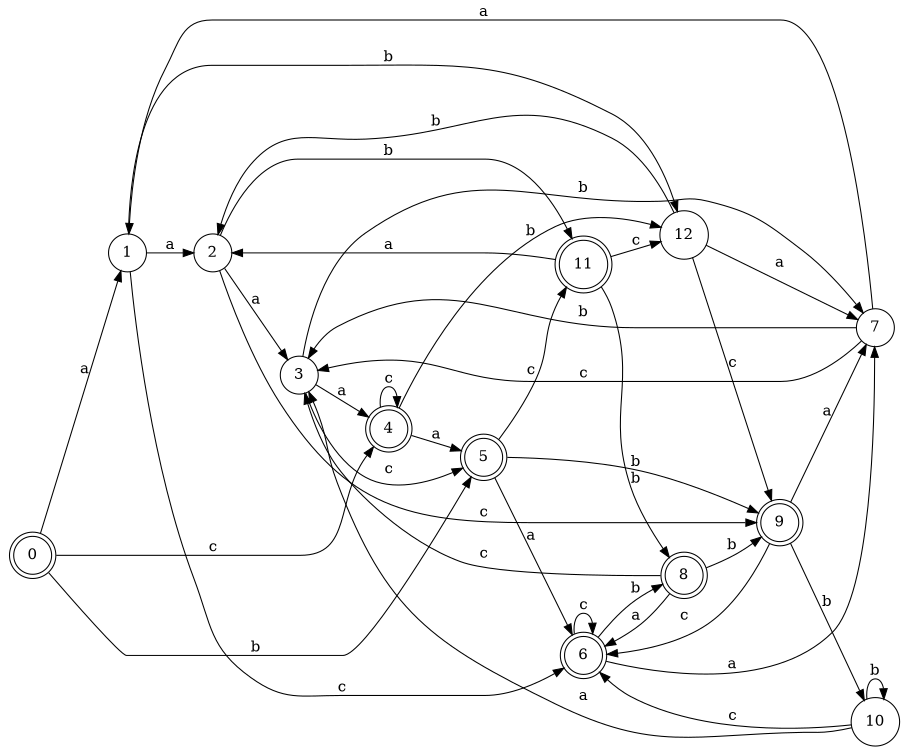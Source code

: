 digraph n11_6 {
__start0 [label="" shape="none"];

rankdir=LR;
size="8,5";

s0 [style="rounded,filled", color="black", fillcolor="white" shape="doublecircle", label="0"];
s1 [style="filled", color="black", fillcolor="white" shape="circle", label="1"];
s2 [style="filled", color="black", fillcolor="white" shape="circle", label="2"];
s3 [style="filled", color="black", fillcolor="white" shape="circle", label="3"];
s4 [style="rounded,filled", color="black", fillcolor="white" shape="doublecircle", label="4"];
s5 [style="rounded,filled", color="black", fillcolor="white" shape="doublecircle", label="5"];
s6 [style="rounded,filled", color="black", fillcolor="white" shape="doublecircle", label="6"];
s7 [style="filled", color="black", fillcolor="white" shape="circle", label="7"];
s8 [style="rounded,filled", color="black", fillcolor="white" shape="doublecircle", label="8"];
s9 [style="rounded,filled", color="black", fillcolor="white" shape="doublecircle", label="9"];
s10 [style="filled", color="black", fillcolor="white" shape="circle", label="10"];
s11 [style="rounded,filled", color="black", fillcolor="white" shape="doublecircle", label="11"];
s12 [style="filled", color="black", fillcolor="white" shape="circle", label="12"];
s0 -> s1 [label="a"];
s0 -> s5 [label="b"];
s0 -> s4 [label="c"];
s1 -> s2 [label="a"];
s1 -> s12 [label="b"];
s1 -> s6 [label="c"];
s2 -> s3 [label="a"];
s2 -> s11 [label="b"];
s2 -> s9 [label="c"];
s3 -> s4 [label="a"];
s3 -> s7 [label="b"];
s3 -> s5 [label="c"];
s4 -> s5 [label="a"];
s4 -> s12 [label="b"];
s4 -> s4 [label="c"];
s5 -> s6 [label="a"];
s5 -> s9 [label="b"];
s5 -> s11 [label="c"];
s6 -> s7 [label="a"];
s6 -> s8 [label="b"];
s6 -> s6 [label="c"];
s7 -> s1 [label="a"];
s7 -> s3 [label="b"];
s7 -> s3 [label="c"];
s8 -> s6 [label="a"];
s8 -> s9 [label="b"];
s8 -> s3 [label="c"];
s9 -> s7 [label="a"];
s9 -> s10 [label="b"];
s9 -> s6 [label="c"];
s10 -> s3 [label="a"];
s10 -> s10 [label="b"];
s10 -> s6 [label="c"];
s11 -> s2 [label="a"];
s11 -> s8 [label="b"];
s11 -> s12 [label="c"];
s12 -> s7 [label="a"];
s12 -> s2 [label="b"];
s12 -> s9 [label="c"];

}